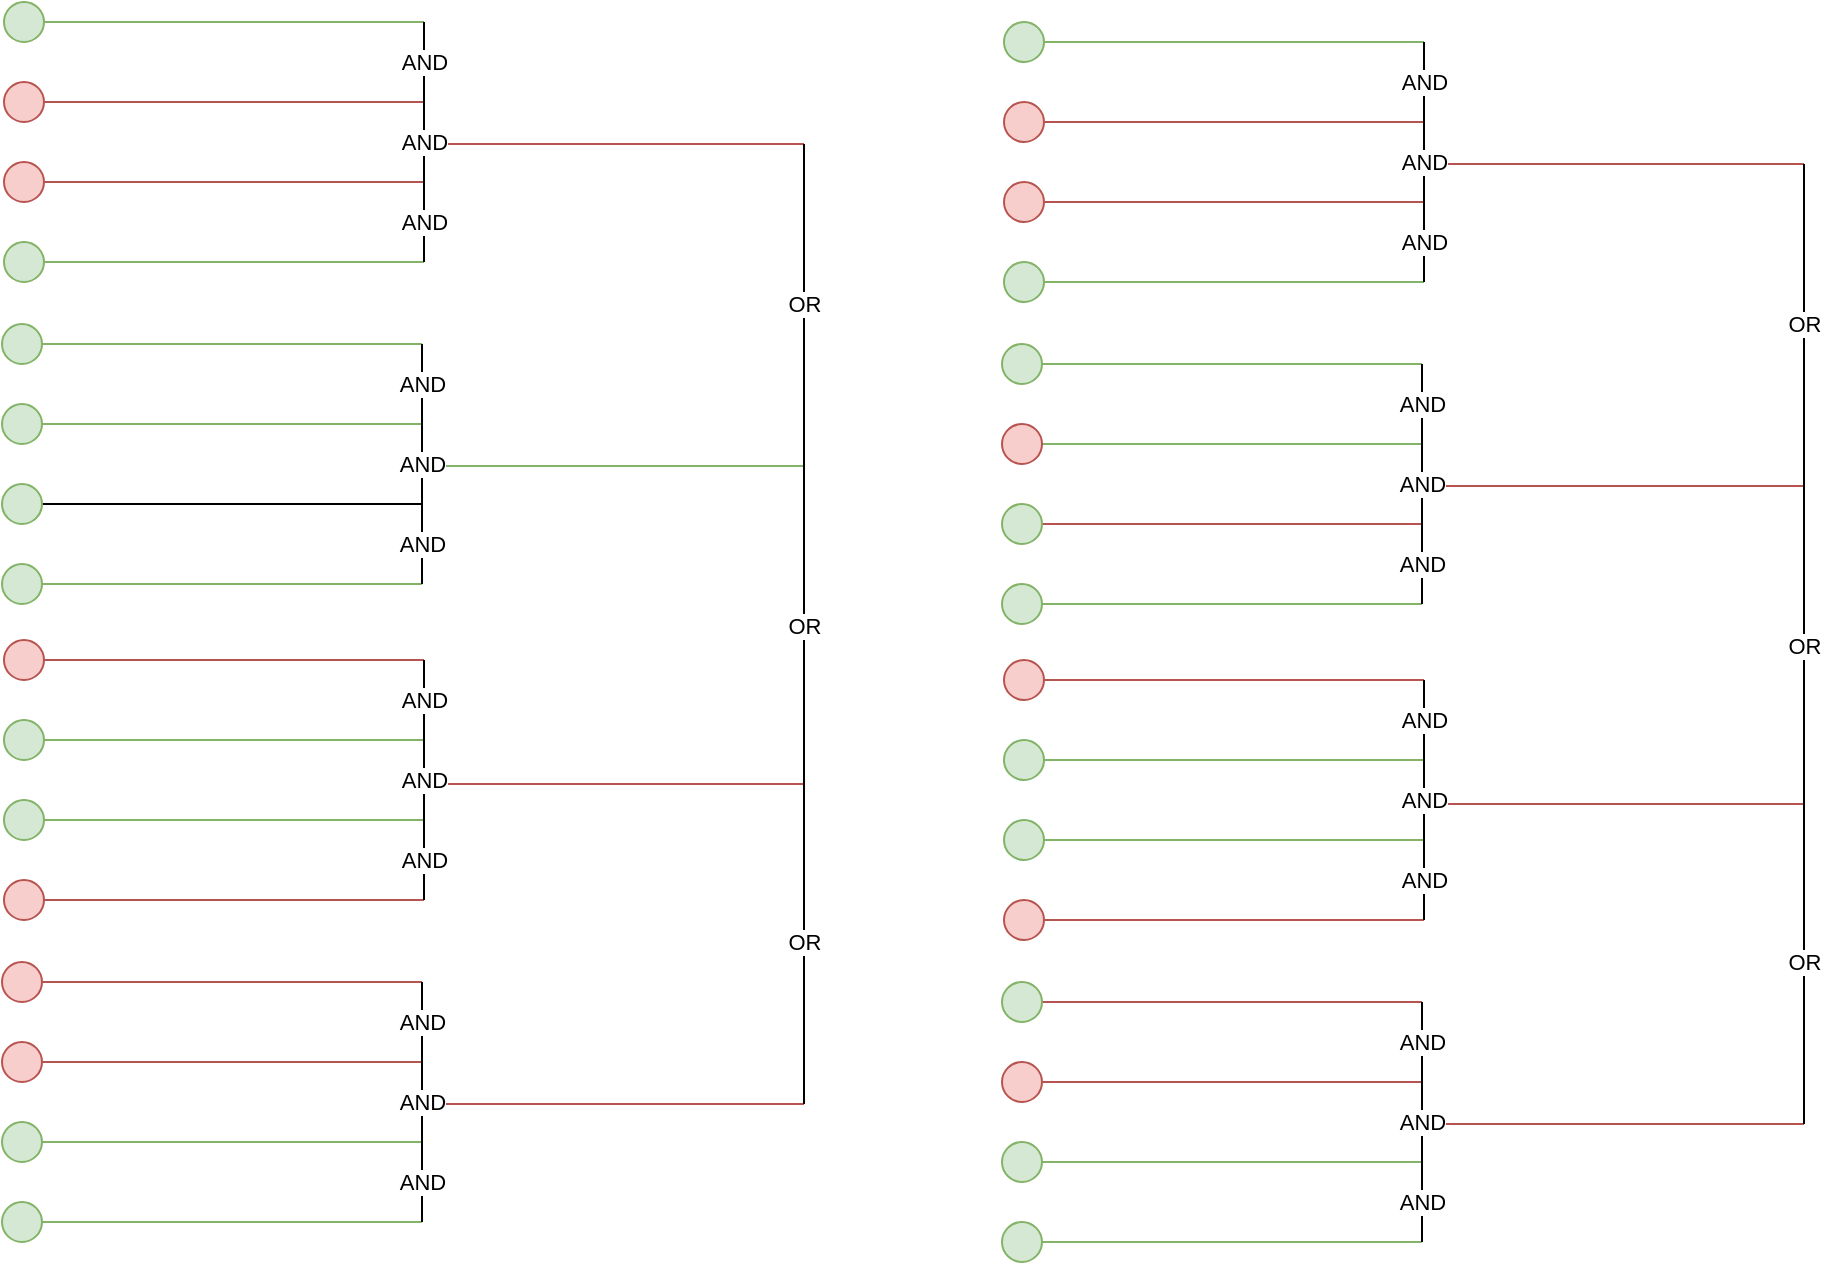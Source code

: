 <mxfile version="16.5.2" type="device"><diagram id="IUd0Wj_796nBPVMitYNa" name="Page-1"><mxGraphModel dx="1422" dy="752" grid="1" gridSize="10" guides="1" tooltips="1" connect="1" arrows="1" fold="1" page="1" pageScale="1" pageWidth="850" pageHeight="1100" math="0" shadow="0"><root><mxCell id="0"/><mxCell id="1" parent="0"/><mxCell id="V2nygSaLJGVMZvPIZArC-95" value="" style="endArrow=none;html=1;rounded=0;startArrow=none;exitX=1;exitY=0.5;exitDx=0;exitDy=0;strokeColor=#b85450;" edge="1" parent="1"><mxGeometry width="50" height="50" relative="1" as="geometry"><mxPoint x="360" y="661" as="sourcePoint"/><mxPoint x="551" y="661" as="targetPoint"/></mxGeometry></mxCell><mxCell id="V2nygSaLJGVMZvPIZArC-94" value="" style="endArrow=none;html=1;rounded=0;startArrow=none;exitX=1;exitY=0.5;exitDx=0;exitDy=0;strokeColor=#b85450;" edge="1" parent="1"><mxGeometry width="50" height="50" relative="1" as="geometry"><mxPoint x="361" y="501" as="sourcePoint"/><mxPoint x="551" y="501" as="targetPoint"/></mxGeometry></mxCell><mxCell id="V2nygSaLJGVMZvPIZArC-93" value="" style="endArrow=none;html=1;rounded=0;startArrow=none;exitX=1;exitY=0.5;exitDx=0;exitDy=0;fillColor=#d5e8d4;strokeColor=#82b366;" edge="1" parent="1"><mxGeometry width="50" height="50" relative="1" as="geometry"><mxPoint x="361" y="342" as="sourcePoint"/><mxPoint x="551" y="342" as="targetPoint"/></mxGeometry></mxCell><mxCell id="V2nygSaLJGVMZvPIZArC-92" value="" style="endArrow=none;html=1;rounded=0;startArrow=none;exitX=1;exitY=0.5;exitDx=0;exitDy=0;strokeColor=#b85450;" edge="1" parent="1"><mxGeometry width="50" height="50" relative="1" as="geometry"><mxPoint x="361" y="181" as="sourcePoint"/><mxPoint x="551" y="181" as="targetPoint"/></mxGeometry></mxCell><mxCell id="V2nygSaLJGVMZvPIZArC-36" value="" style="endArrow=none;html=1;rounded=0;startArrow=none;exitX=1;exitY=0.5;exitDx=0;exitDy=0;fillColor=#f8cecc;strokeColor=#b85450;" edge="1" parent="1" source="V2nygSaLJGVMZvPIZArC-37"><mxGeometry width="50" height="50" relative="1" as="geometry"><mxPoint x="300" y="605" as="sourcePoint"/><mxPoint x="360" y="600" as="targetPoint"/></mxGeometry></mxCell><mxCell id="V2nygSaLJGVMZvPIZArC-37" value="" style="ellipse;whiteSpace=wrap;html=1;aspect=fixed;fillColor=#f8cecc;strokeColor=#b85450;" vertex="1" parent="1"><mxGeometry x="150" y="590" width="20" height="20" as="geometry"/></mxCell><mxCell id="V2nygSaLJGVMZvPIZArC-38" value="" style="endArrow=none;html=1;rounded=0;startArrow=none;exitX=1;exitY=0.5;exitDx=0;exitDy=0;fillColor=#f8cecc;strokeColor=#b85450;" edge="1" parent="1" source="V2nygSaLJGVMZvPIZArC-39"><mxGeometry width="50" height="50" relative="1" as="geometry"><mxPoint x="300" y="645" as="sourcePoint"/><mxPoint x="360" y="640" as="targetPoint"/></mxGeometry></mxCell><mxCell id="V2nygSaLJGVMZvPIZArC-39" value="" style="ellipse;whiteSpace=wrap;html=1;aspect=fixed;fillColor=#f8cecc;strokeColor=#b85450;" vertex="1" parent="1"><mxGeometry x="150" y="630" width="20" height="20" as="geometry"/></mxCell><mxCell id="V2nygSaLJGVMZvPIZArC-40" value="" style="endArrow=none;html=1;rounded=0;startArrow=none;exitX=1;exitY=0.5;exitDx=0;exitDy=0;fillColor=#d5e8d4;strokeColor=#82b366;" edge="1" parent="1" source="V2nygSaLJGVMZvPIZArC-41"><mxGeometry width="50" height="50" relative="1" as="geometry"><mxPoint x="300" y="685" as="sourcePoint"/><mxPoint x="360" y="680" as="targetPoint"/></mxGeometry></mxCell><mxCell id="V2nygSaLJGVMZvPIZArC-41" value="" style="ellipse;whiteSpace=wrap;html=1;aspect=fixed;fillColor=#d5e8d4;strokeColor=#82b366;" vertex="1" parent="1"><mxGeometry x="150" y="670" width="20" height="20" as="geometry"/></mxCell><mxCell id="V2nygSaLJGVMZvPIZArC-42" value="" style="endArrow=none;html=1;rounded=0;startArrow=none;exitX=1;exitY=0.5;exitDx=0;exitDy=0;fillColor=#d5e8d4;strokeColor=#82b366;" edge="1" parent="1" source="V2nygSaLJGVMZvPIZArC-43"><mxGeometry width="50" height="50" relative="1" as="geometry"><mxPoint x="300" y="725" as="sourcePoint"/><mxPoint x="360" y="720" as="targetPoint"/></mxGeometry></mxCell><mxCell id="V2nygSaLJGVMZvPIZArC-43" value="" style="ellipse;whiteSpace=wrap;html=1;aspect=fixed;fillColor=#d5e8d4;strokeColor=#82b366;" vertex="1" parent="1"><mxGeometry x="150" y="710" width="20" height="20" as="geometry"/></mxCell><mxCell id="V2nygSaLJGVMZvPIZArC-51" value="" style="endArrow=none;html=1;rounded=0;" edge="1" parent="1"><mxGeometry width="50" height="50" relative="1" as="geometry"><mxPoint x="360" y="600" as="sourcePoint"/><mxPoint x="360" y="720" as="targetPoint"/></mxGeometry></mxCell><mxCell id="V2nygSaLJGVMZvPIZArC-52" value="AND" style="edgeLabel;html=1;align=center;verticalAlign=middle;resizable=0;points=[];" vertex="1" connectable="0" parent="V2nygSaLJGVMZvPIZArC-51"><mxGeometry x="-0.672" y="-3" relative="1" as="geometry"><mxPoint x="3" as="offset"/></mxGeometry></mxCell><mxCell id="V2nygSaLJGVMZvPIZArC-53" value="AND" style="edgeLabel;html=1;align=center;verticalAlign=middle;resizable=0;points=[];" vertex="1" connectable="0" parent="1"><mxGeometry x="360.0" y="660" as="geometry"/></mxCell><mxCell id="V2nygSaLJGVMZvPIZArC-54" value="AND" style="edgeLabel;html=1;align=center;verticalAlign=middle;resizable=0;points=[];" vertex="1" connectable="0" parent="1"><mxGeometry x="375.0" y="669" as="geometry"><mxPoint x="-15" y="31" as="offset"/></mxGeometry></mxCell><mxCell id="V2nygSaLJGVMZvPIZArC-55" value="" style="endArrow=none;html=1;rounded=0;startArrow=none;exitX=1;exitY=0.5;exitDx=0;exitDy=0;fillColor=#f8cecc;strokeColor=#b85450;" edge="1" parent="1" source="V2nygSaLJGVMZvPIZArC-56"><mxGeometry width="50" height="50" relative="1" as="geometry"><mxPoint x="301" y="444" as="sourcePoint"/><mxPoint x="361" y="439" as="targetPoint"/></mxGeometry></mxCell><mxCell id="V2nygSaLJGVMZvPIZArC-56" value="" style="ellipse;whiteSpace=wrap;html=1;aspect=fixed;fillColor=#f8cecc;strokeColor=#b85450;" vertex="1" parent="1"><mxGeometry x="151" y="429" width="20" height="20" as="geometry"/></mxCell><mxCell id="V2nygSaLJGVMZvPIZArC-57" value="" style="endArrow=none;html=1;rounded=0;startArrow=none;exitX=1;exitY=0.5;exitDx=0;exitDy=0;fillColor=#d5e8d4;strokeColor=#82b366;" edge="1" parent="1" source="V2nygSaLJGVMZvPIZArC-58"><mxGeometry width="50" height="50" relative="1" as="geometry"><mxPoint x="301" y="484" as="sourcePoint"/><mxPoint x="361" y="479" as="targetPoint"/></mxGeometry></mxCell><mxCell id="V2nygSaLJGVMZvPIZArC-58" value="" style="ellipse;whiteSpace=wrap;html=1;aspect=fixed;fillColor=#d5e8d4;strokeColor=#82b366;" vertex="1" parent="1"><mxGeometry x="151" y="469" width="20" height="20" as="geometry"/></mxCell><mxCell id="V2nygSaLJGVMZvPIZArC-59" value="" style="endArrow=none;html=1;rounded=0;startArrow=none;exitX=1;exitY=0.5;exitDx=0;exitDy=0;fillColor=#d5e8d4;strokeColor=#82b366;" edge="1" parent="1" source="V2nygSaLJGVMZvPIZArC-60"><mxGeometry width="50" height="50" relative="1" as="geometry"><mxPoint x="301" y="524" as="sourcePoint"/><mxPoint x="361" y="519" as="targetPoint"/></mxGeometry></mxCell><mxCell id="V2nygSaLJGVMZvPIZArC-60" value="" style="ellipse;whiteSpace=wrap;html=1;aspect=fixed;fillColor=#d5e8d4;strokeColor=#82b366;" vertex="1" parent="1"><mxGeometry x="151" y="509" width="20" height="20" as="geometry"/></mxCell><mxCell id="V2nygSaLJGVMZvPIZArC-61" value="" style="endArrow=none;html=1;rounded=0;startArrow=none;exitX=1;exitY=0.5;exitDx=0;exitDy=0;fillColor=#f8cecc;strokeColor=#b85450;" edge="1" parent="1" source="V2nygSaLJGVMZvPIZArC-62"><mxGeometry width="50" height="50" relative="1" as="geometry"><mxPoint x="301" y="564" as="sourcePoint"/><mxPoint x="361" y="559" as="targetPoint"/></mxGeometry></mxCell><mxCell id="V2nygSaLJGVMZvPIZArC-62" value="" style="ellipse;whiteSpace=wrap;html=1;aspect=fixed;fillColor=#f8cecc;strokeColor=#b85450;" vertex="1" parent="1"><mxGeometry x="151" y="549" width="20" height="20" as="geometry"/></mxCell><mxCell id="V2nygSaLJGVMZvPIZArC-63" value="" style="endArrow=none;html=1;rounded=0;" edge="1" parent="1"><mxGeometry width="50" height="50" relative="1" as="geometry"><mxPoint x="361" y="439" as="sourcePoint"/><mxPoint x="361" y="559" as="targetPoint"/></mxGeometry></mxCell><mxCell id="V2nygSaLJGVMZvPIZArC-64" value="AND" style="edgeLabel;html=1;align=center;verticalAlign=middle;resizable=0;points=[];" vertex="1" connectable="0" parent="V2nygSaLJGVMZvPIZArC-63"><mxGeometry x="-0.672" y="-3" relative="1" as="geometry"><mxPoint x="3" as="offset"/></mxGeometry></mxCell><mxCell id="V2nygSaLJGVMZvPIZArC-65" value="AND" style="edgeLabel;html=1;align=center;verticalAlign=middle;resizable=0;points=[];" vertex="1" connectable="0" parent="1"><mxGeometry x="361.0" y="499" as="geometry"/></mxCell><mxCell id="V2nygSaLJGVMZvPIZArC-66" value="AND" style="edgeLabel;html=1;align=center;verticalAlign=middle;resizable=0;points=[];" vertex="1" connectable="0" parent="1"><mxGeometry x="376.0" y="508" as="geometry"><mxPoint x="-15" y="31" as="offset"/></mxGeometry></mxCell><mxCell id="V2nygSaLJGVMZvPIZArC-67" value="" style="endArrow=none;html=1;rounded=0;startArrow=none;exitX=1;exitY=0.5;exitDx=0;exitDy=0;fillColor=#d5e8d4;strokeColor=#82b366;" edge="1" parent="1" source="V2nygSaLJGVMZvPIZArC-68"><mxGeometry width="50" height="50" relative="1" as="geometry"><mxPoint x="300" y="286" as="sourcePoint"/><mxPoint x="360" y="281" as="targetPoint"/></mxGeometry></mxCell><mxCell id="V2nygSaLJGVMZvPIZArC-68" value="" style="ellipse;whiteSpace=wrap;html=1;aspect=fixed;fillColor=#d5e8d4;strokeColor=#82b366;" vertex="1" parent="1"><mxGeometry x="150" y="271" width="20" height="20" as="geometry"/></mxCell><mxCell id="V2nygSaLJGVMZvPIZArC-69" value="" style="endArrow=none;html=1;rounded=0;startArrow=none;exitX=1;exitY=0.5;exitDx=0;exitDy=0;fillColor=#d5e8d4;strokeColor=#82b366;" edge="1" parent="1" source="V2nygSaLJGVMZvPIZArC-70"><mxGeometry width="50" height="50" relative="1" as="geometry"><mxPoint x="300" y="326" as="sourcePoint"/><mxPoint x="360" y="321" as="targetPoint"/></mxGeometry></mxCell><mxCell id="V2nygSaLJGVMZvPIZArC-70" value="" style="ellipse;whiteSpace=wrap;html=1;aspect=fixed;fillColor=#d5e8d4;strokeColor=#82b366;" vertex="1" parent="1"><mxGeometry x="150" y="311" width="20" height="20" as="geometry"/></mxCell><mxCell id="V2nygSaLJGVMZvPIZArC-71" value="" style="endArrow=none;html=1;rounded=0;startArrow=none;exitX=1;exitY=0.5;exitDx=0;exitDy=0;" edge="1" parent="1" source="V2nygSaLJGVMZvPIZArC-72"><mxGeometry width="50" height="50" relative="1" as="geometry"><mxPoint x="300" y="366" as="sourcePoint"/><mxPoint x="360" y="361" as="targetPoint"/></mxGeometry></mxCell><mxCell id="V2nygSaLJGVMZvPIZArC-72" value="" style="ellipse;whiteSpace=wrap;html=1;aspect=fixed;fillColor=#d5e8d4;strokeColor=#82b366;" vertex="1" parent="1"><mxGeometry x="150" y="351" width="20" height="20" as="geometry"/></mxCell><mxCell id="V2nygSaLJGVMZvPIZArC-73" value="" style="endArrow=none;html=1;rounded=0;startArrow=none;exitX=1;exitY=0.5;exitDx=0;exitDy=0;fillColor=#d5e8d4;strokeColor=#82b366;" edge="1" parent="1" source="V2nygSaLJGVMZvPIZArC-74"><mxGeometry width="50" height="50" relative="1" as="geometry"><mxPoint x="300" y="406" as="sourcePoint"/><mxPoint x="360" y="401" as="targetPoint"/></mxGeometry></mxCell><mxCell id="V2nygSaLJGVMZvPIZArC-74" value="" style="ellipse;whiteSpace=wrap;html=1;aspect=fixed;fillColor=#d5e8d4;strokeColor=#82b366;" vertex="1" parent="1"><mxGeometry x="150" y="391" width="20" height="20" as="geometry"/></mxCell><mxCell id="V2nygSaLJGVMZvPIZArC-75" value="" style="endArrow=none;html=1;rounded=0;" edge="1" parent="1"><mxGeometry width="50" height="50" relative="1" as="geometry"><mxPoint x="360" y="281" as="sourcePoint"/><mxPoint x="360" y="401" as="targetPoint"/></mxGeometry></mxCell><mxCell id="V2nygSaLJGVMZvPIZArC-76" value="AND" style="edgeLabel;html=1;align=center;verticalAlign=middle;resizable=0;points=[];" vertex="1" connectable="0" parent="V2nygSaLJGVMZvPIZArC-75"><mxGeometry x="-0.672" y="-3" relative="1" as="geometry"><mxPoint x="3" as="offset"/></mxGeometry></mxCell><mxCell id="V2nygSaLJGVMZvPIZArC-77" value="AND" style="edgeLabel;html=1;align=center;verticalAlign=middle;resizable=0;points=[];" vertex="1" connectable="0" parent="1"><mxGeometry x="360.0" y="341" as="geometry"/></mxCell><mxCell id="V2nygSaLJGVMZvPIZArC-78" value="AND" style="edgeLabel;html=1;align=center;verticalAlign=middle;resizable=0;points=[];" vertex="1" connectable="0" parent="1"><mxGeometry x="375.0" y="350" as="geometry"><mxPoint x="-15" y="31" as="offset"/></mxGeometry></mxCell><mxCell id="V2nygSaLJGVMZvPIZArC-79" value="" style="endArrow=none;html=1;rounded=0;startArrow=none;exitX=1;exitY=0.5;exitDx=0;exitDy=0;fillColor=#d5e8d4;strokeColor=#82b366;" edge="1" parent="1" source="V2nygSaLJGVMZvPIZArC-80"><mxGeometry width="50" height="50" relative="1" as="geometry"><mxPoint x="301" y="125" as="sourcePoint"/><mxPoint x="361" y="120" as="targetPoint"/></mxGeometry></mxCell><mxCell id="V2nygSaLJGVMZvPIZArC-80" value="" style="ellipse;whiteSpace=wrap;html=1;aspect=fixed;fillColor=#d5e8d4;strokeColor=#82b366;" vertex="1" parent="1"><mxGeometry x="151" y="110" width="20" height="20" as="geometry"/></mxCell><mxCell id="V2nygSaLJGVMZvPIZArC-81" value="" style="endArrow=none;html=1;rounded=0;startArrow=none;exitX=1;exitY=0.5;exitDx=0;exitDy=0;fillColor=#f8cecc;strokeColor=#b85450;" edge="1" parent="1" source="V2nygSaLJGVMZvPIZArC-82"><mxGeometry width="50" height="50" relative="1" as="geometry"><mxPoint x="301" y="165" as="sourcePoint"/><mxPoint x="361" y="160" as="targetPoint"/></mxGeometry></mxCell><mxCell id="V2nygSaLJGVMZvPIZArC-82" value="" style="ellipse;whiteSpace=wrap;html=1;aspect=fixed;fillColor=#f8cecc;strokeColor=#b85450;" vertex="1" parent="1"><mxGeometry x="151" y="150" width="20" height="20" as="geometry"/></mxCell><mxCell id="V2nygSaLJGVMZvPIZArC-83" value="" style="endArrow=none;html=1;rounded=0;startArrow=none;exitX=1;exitY=0.5;exitDx=0;exitDy=0;fillColor=#f8cecc;strokeColor=#b85450;" edge="1" parent="1" source="V2nygSaLJGVMZvPIZArC-84"><mxGeometry width="50" height="50" relative="1" as="geometry"><mxPoint x="301" y="205" as="sourcePoint"/><mxPoint x="361" y="200" as="targetPoint"/></mxGeometry></mxCell><mxCell id="V2nygSaLJGVMZvPIZArC-84" value="" style="ellipse;whiteSpace=wrap;html=1;aspect=fixed;fillColor=#f8cecc;strokeColor=#b85450;" vertex="1" parent="1"><mxGeometry x="151" y="190" width="20" height="20" as="geometry"/></mxCell><mxCell id="V2nygSaLJGVMZvPIZArC-85" value="" style="endArrow=none;html=1;rounded=0;startArrow=none;exitX=1;exitY=0.5;exitDx=0;exitDy=0;fillColor=#d5e8d4;strokeColor=#82b366;" edge="1" parent="1" source="V2nygSaLJGVMZvPIZArC-86"><mxGeometry width="50" height="50" relative="1" as="geometry"><mxPoint x="301" y="245" as="sourcePoint"/><mxPoint x="361" y="240" as="targetPoint"/></mxGeometry></mxCell><mxCell id="V2nygSaLJGVMZvPIZArC-86" value="" style="ellipse;whiteSpace=wrap;html=1;aspect=fixed;fillColor=#d5e8d4;strokeColor=#82b366;" vertex="1" parent="1"><mxGeometry x="151" y="230" width="20" height="20" as="geometry"/></mxCell><mxCell id="V2nygSaLJGVMZvPIZArC-87" value="" style="endArrow=none;html=1;rounded=0;" edge="1" parent="1"><mxGeometry width="50" height="50" relative="1" as="geometry"><mxPoint x="361" y="120" as="sourcePoint"/><mxPoint x="361" y="240" as="targetPoint"/></mxGeometry></mxCell><mxCell id="V2nygSaLJGVMZvPIZArC-88" value="AND" style="edgeLabel;html=1;align=center;verticalAlign=middle;resizable=0;points=[];" vertex="1" connectable="0" parent="V2nygSaLJGVMZvPIZArC-87"><mxGeometry x="-0.672" y="-3" relative="1" as="geometry"><mxPoint x="3" as="offset"/></mxGeometry></mxCell><mxCell id="V2nygSaLJGVMZvPIZArC-89" value="AND" style="edgeLabel;html=1;align=center;verticalAlign=middle;resizable=0;points=[];" vertex="1" connectable="0" parent="1"><mxGeometry x="361.0" y="180" as="geometry"/></mxCell><mxCell id="V2nygSaLJGVMZvPIZArC-90" value="AND" style="edgeLabel;html=1;align=center;verticalAlign=middle;resizable=0;points=[];" vertex="1" connectable="0" parent="1"><mxGeometry x="376.0" y="189" as="geometry"><mxPoint x="-15" y="31" as="offset"/></mxGeometry></mxCell><mxCell id="V2nygSaLJGVMZvPIZArC-96" value="" style="endArrow=none;html=1;rounded=0;startArrow=none;" edge="1" parent="1"><mxGeometry width="50" height="50" relative="1" as="geometry"><mxPoint x="551" y="500" as="sourcePoint"/><mxPoint x="551" y="661" as="targetPoint"/></mxGeometry></mxCell><mxCell id="V2nygSaLJGVMZvPIZArC-97" value="" style="endArrow=none;html=1;rounded=0;startArrow=none;" edge="1" parent="1"><mxGeometry width="50" height="50" relative="1" as="geometry"><mxPoint x="551" y="341" as="sourcePoint"/><mxPoint x="551" y="501" as="targetPoint"/></mxGeometry></mxCell><mxCell id="V2nygSaLJGVMZvPIZArC-98" value="" style="endArrow=none;html=1;rounded=0;startArrow=none;" edge="1" parent="1"><mxGeometry width="50" height="50" relative="1" as="geometry"><mxPoint x="551" y="181" as="sourcePoint"/><mxPoint x="551" y="341" as="targetPoint"/></mxGeometry></mxCell><mxCell id="V2nygSaLJGVMZvPIZArC-100" value="OR" style="edgeLabel;html=1;align=center;verticalAlign=middle;resizable=0;points=[];" vertex="1" connectable="0" parent="1"><mxGeometry x="566.0" y="230" as="geometry"><mxPoint x="-15" y="31" as="offset"/></mxGeometry></mxCell><mxCell id="V2nygSaLJGVMZvPIZArC-101" value="OR" style="edgeLabel;html=1;align=center;verticalAlign=middle;resizable=0;points=[];" vertex="1" connectable="0" parent="1"><mxGeometry x="566.0" y="391" as="geometry"><mxPoint x="-15" y="31" as="offset"/></mxGeometry></mxCell><mxCell id="V2nygSaLJGVMZvPIZArC-102" value="OR" style="edgeLabel;html=1;align=center;verticalAlign=middle;resizable=0;points=[];" vertex="1" connectable="0" parent="1"><mxGeometry x="566.0" y="549" as="geometry"><mxPoint x="-15" y="31" as="offset"/></mxGeometry></mxCell><mxCell id="V2nygSaLJGVMZvPIZArC-104" value="" style="endArrow=none;html=1;rounded=0;startArrow=none;exitX=1;exitY=0.5;exitDx=0;exitDy=0;strokeColor=#b85450;" edge="1" parent="1"><mxGeometry width="50" height="50" relative="1" as="geometry"><mxPoint x="860" y="671" as="sourcePoint"/><mxPoint x="1051" y="671" as="targetPoint"/></mxGeometry></mxCell><mxCell id="V2nygSaLJGVMZvPIZArC-105" value="" style="endArrow=none;html=1;rounded=0;startArrow=none;exitX=1;exitY=0.5;exitDx=0;exitDy=0;strokeColor=#b85450;" edge="1" parent="1"><mxGeometry width="50" height="50" relative="1" as="geometry"><mxPoint x="861" y="511" as="sourcePoint"/><mxPoint x="1051" y="511" as="targetPoint"/></mxGeometry></mxCell><mxCell id="V2nygSaLJGVMZvPIZArC-106" value="" style="endArrow=none;html=1;rounded=0;startArrow=none;exitX=1;exitY=0.5;exitDx=0;exitDy=0;fillColor=#f8cecc;strokeColor=#b85450;" edge="1" parent="1"><mxGeometry width="50" height="50" relative="1" as="geometry"><mxPoint x="861" y="352" as="sourcePoint"/><mxPoint x="1051" y="352" as="targetPoint"/></mxGeometry></mxCell><mxCell id="V2nygSaLJGVMZvPIZArC-107" value="" style="endArrow=none;html=1;rounded=0;startArrow=none;exitX=1;exitY=0.5;exitDx=0;exitDy=0;strokeColor=#b85450;" edge="1" parent="1"><mxGeometry width="50" height="50" relative="1" as="geometry"><mxPoint x="861" y="191" as="sourcePoint"/><mxPoint x="1051" y="191" as="targetPoint"/></mxGeometry></mxCell><mxCell id="V2nygSaLJGVMZvPIZArC-108" value="" style="endArrow=none;html=1;rounded=0;startArrow=none;exitX=1;exitY=0.5;exitDx=0;exitDy=0;fillColor=#f8cecc;strokeColor=#b85450;" edge="1" parent="1" source="V2nygSaLJGVMZvPIZArC-109"><mxGeometry width="50" height="50" relative="1" as="geometry"><mxPoint x="800" y="615" as="sourcePoint"/><mxPoint x="860" y="610" as="targetPoint"/></mxGeometry></mxCell><mxCell id="V2nygSaLJGVMZvPIZArC-109" value="" style="ellipse;whiteSpace=wrap;html=1;aspect=fixed;fillColor=#d5e8d4;strokeColor=#82b366;" vertex="1" parent="1"><mxGeometry x="650" y="600" width="20" height="20" as="geometry"/></mxCell><mxCell id="V2nygSaLJGVMZvPIZArC-110" value="" style="endArrow=none;html=1;rounded=0;startArrow=none;exitX=1;exitY=0.5;exitDx=0;exitDy=0;fillColor=#f8cecc;strokeColor=#b85450;" edge="1" parent="1" source="V2nygSaLJGVMZvPIZArC-111"><mxGeometry width="50" height="50" relative="1" as="geometry"><mxPoint x="800" y="655" as="sourcePoint"/><mxPoint x="860" y="650" as="targetPoint"/></mxGeometry></mxCell><mxCell id="V2nygSaLJGVMZvPIZArC-111" value="" style="ellipse;whiteSpace=wrap;html=1;aspect=fixed;fillColor=#f8cecc;strokeColor=#b85450;" vertex="1" parent="1"><mxGeometry x="650" y="640" width="20" height="20" as="geometry"/></mxCell><mxCell id="V2nygSaLJGVMZvPIZArC-112" value="" style="endArrow=none;html=1;rounded=0;startArrow=none;exitX=1;exitY=0.5;exitDx=0;exitDy=0;fillColor=#d5e8d4;strokeColor=#82b366;" edge="1" parent="1" source="V2nygSaLJGVMZvPIZArC-113"><mxGeometry width="50" height="50" relative="1" as="geometry"><mxPoint x="800" y="695" as="sourcePoint"/><mxPoint x="860" y="690" as="targetPoint"/></mxGeometry></mxCell><mxCell id="V2nygSaLJGVMZvPIZArC-113" value="" style="ellipse;whiteSpace=wrap;html=1;aspect=fixed;fillColor=#d5e8d4;strokeColor=#82b366;" vertex="1" parent="1"><mxGeometry x="650" y="680" width="20" height="20" as="geometry"/></mxCell><mxCell id="V2nygSaLJGVMZvPIZArC-114" value="" style="endArrow=none;html=1;rounded=0;startArrow=none;exitX=1;exitY=0.5;exitDx=0;exitDy=0;fillColor=#d5e8d4;strokeColor=#82b366;" edge="1" parent="1" source="V2nygSaLJGVMZvPIZArC-115"><mxGeometry width="50" height="50" relative="1" as="geometry"><mxPoint x="800" y="735" as="sourcePoint"/><mxPoint x="860" y="730" as="targetPoint"/></mxGeometry></mxCell><mxCell id="V2nygSaLJGVMZvPIZArC-115" value="" style="ellipse;whiteSpace=wrap;html=1;aspect=fixed;fillColor=#d5e8d4;strokeColor=#82b366;" vertex="1" parent="1"><mxGeometry x="650" y="720" width="20" height="20" as="geometry"/></mxCell><mxCell id="V2nygSaLJGVMZvPIZArC-116" value="" style="endArrow=none;html=1;rounded=0;" edge="1" parent="1"><mxGeometry width="50" height="50" relative="1" as="geometry"><mxPoint x="860" y="610" as="sourcePoint"/><mxPoint x="860" y="730" as="targetPoint"/></mxGeometry></mxCell><mxCell id="V2nygSaLJGVMZvPIZArC-117" value="AND" style="edgeLabel;html=1;align=center;verticalAlign=middle;resizable=0;points=[];" vertex="1" connectable="0" parent="V2nygSaLJGVMZvPIZArC-116"><mxGeometry x="-0.672" y="-3" relative="1" as="geometry"><mxPoint x="3" as="offset"/></mxGeometry></mxCell><mxCell id="V2nygSaLJGVMZvPIZArC-118" value="AND" style="edgeLabel;html=1;align=center;verticalAlign=middle;resizable=0;points=[];" vertex="1" connectable="0" parent="1"><mxGeometry x="860.0" y="670" as="geometry"/></mxCell><mxCell id="V2nygSaLJGVMZvPIZArC-119" value="AND" style="edgeLabel;html=1;align=center;verticalAlign=middle;resizable=0;points=[];" vertex="1" connectable="0" parent="1"><mxGeometry x="875.0" y="679" as="geometry"><mxPoint x="-15" y="31" as="offset"/></mxGeometry></mxCell><mxCell id="V2nygSaLJGVMZvPIZArC-120" value="" style="endArrow=none;html=1;rounded=0;startArrow=none;exitX=1;exitY=0.5;exitDx=0;exitDy=0;fillColor=#f8cecc;strokeColor=#b85450;" edge="1" parent="1" source="V2nygSaLJGVMZvPIZArC-121"><mxGeometry width="50" height="50" relative="1" as="geometry"><mxPoint x="801" y="454" as="sourcePoint"/><mxPoint x="861" y="449" as="targetPoint"/></mxGeometry></mxCell><mxCell id="V2nygSaLJGVMZvPIZArC-121" value="" style="ellipse;whiteSpace=wrap;html=1;aspect=fixed;fillColor=#f8cecc;strokeColor=#b85450;" vertex="1" parent="1"><mxGeometry x="651" y="439" width="20" height="20" as="geometry"/></mxCell><mxCell id="V2nygSaLJGVMZvPIZArC-122" value="" style="endArrow=none;html=1;rounded=0;startArrow=none;exitX=1;exitY=0.5;exitDx=0;exitDy=0;fillColor=#d5e8d4;strokeColor=#82b366;" edge="1" parent="1" source="V2nygSaLJGVMZvPIZArC-123"><mxGeometry width="50" height="50" relative="1" as="geometry"><mxPoint x="801" y="494" as="sourcePoint"/><mxPoint x="861" y="489" as="targetPoint"/></mxGeometry></mxCell><mxCell id="V2nygSaLJGVMZvPIZArC-123" value="" style="ellipse;whiteSpace=wrap;html=1;aspect=fixed;fillColor=#d5e8d4;strokeColor=#82b366;" vertex="1" parent="1"><mxGeometry x="651" y="479" width="20" height="20" as="geometry"/></mxCell><mxCell id="V2nygSaLJGVMZvPIZArC-124" value="" style="endArrow=none;html=1;rounded=0;startArrow=none;exitX=1;exitY=0.5;exitDx=0;exitDy=0;fillColor=#d5e8d4;strokeColor=#82b366;" edge="1" parent="1" source="V2nygSaLJGVMZvPIZArC-125"><mxGeometry width="50" height="50" relative="1" as="geometry"><mxPoint x="801" y="534" as="sourcePoint"/><mxPoint x="861" y="529" as="targetPoint"/></mxGeometry></mxCell><mxCell id="V2nygSaLJGVMZvPIZArC-125" value="" style="ellipse;whiteSpace=wrap;html=1;aspect=fixed;fillColor=#d5e8d4;strokeColor=#82b366;" vertex="1" parent="1"><mxGeometry x="651" y="519" width="20" height="20" as="geometry"/></mxCell><mxCell id="V2nygSaLJGVMZvPIZArC-126" value="" style="endArrow=none;html=1;rounded=0;startArrow=none;exitX=1;exitY=0.5;exitDx=0;exitDy=0;fillColor=#f8cecc;strokeColor=#b85450;" edge="1" parent="1" source="V2nygSaLJGVMZvPIZArC-127"><mxGeometry width="50" height="50" relative="1" as="geometry"><mxPoint x="801" y="574" as="sourcePoint"/><mxPoint x="861" y="569" as="targetPoint"/></mxGeometry></mxCell><mxCell id="V2nygSaLJGVMZvPIZArC-127" value="" style="ellipse;whiteSpace=wrap;html=1;aspect=fixed;fillColor=#f8cecc;strokeColor=#b85450;" vertex="1" parent="1"><mxGeometry x="651" y="559" width="20" height="20" as="geometry"/></mxCell><mxCell id="V2nygSaLJGVMZvPIZArC-128" value="" style="endArrow=none;html=1;rounded=0;" edge="1" parent="1"><mxGeometry width="50" height="50" relative="1" as="geometry"><mxPoint x="861" y="449" as="sourcePoint"/><mxPoint x="861" y="569" as="targetPoint"/></mxGeometry></mxCell><mxCell id="V2nygSaLJGVMZvPIZArC-129" value="AND" style="edgeLabel;html=1;align=center;verticalAlign=middle;resizable=0;points=[];" vertex="1" connectable="0" parent="V2nygSaLJGVMZvPIZArC-128"><mxGeometry x="-0.672" y="-3" relative="1" as="geometry"><mxPoint x="3" as="offset"/></mxGeometry></mxCell><mxCell id="V2nygSaLJGVMZvPIZArC-130" value="AND" style="edgeLabel;html=1;align=center;verticalAlign=middle;resizable=0;points=[];" vertex="1" connectable="0" parent="1"><mxGeometry x="861.0" y="509" as="geometry"/></mxCell><mxCell id="V2nygSaLJGVMZvPIZArC-131" value="AND" style="edgeLabel;html=1;align=center;verticalAlign=middle;resizable=0;points=[];" vertex="1" connectable="0" parent="1"><mxGeometry x="876.0" y="518" as="geometry"><mxPoint x="-15" y="31" as="offset"/></mxGeometry></mxCell><mxCell id="V2nygSaLJGVMZvPIZArC-132" value="" style="endArrow=none;html=1;rounded=0;startArrow=none;exitX=1;exitY=0.5;exitDx=0;exitDy=0;fillColor=#d5e8d4;strokeColor=#82b366;" edge="1" parent="1" source="V2nygSaLJGVMZvPIZArC-133"><mxGeometry width="50" height="50" relative="1" as="geometry"><mxPoint x="800" y="296" as="sourcePoint"/><mxPoint x="860" y="291" as="targetPoint"/></mxGeometry></mxCell><mxCell id="V2nygSaLJGVMZvPIZArC-133" value="" style="ellipse;whiteSpace=wrap;html=1;aspect=fixed;fillColor=#d5e8d4;strokeColor=#82b366;" vertex="1" parent="1"><mxGeometry x="650" y="281" width="20" height="20" as="geometry"/></mxCell><mxCell id="V2nygSaLJGVMZvPIZArC-134" value="" style="endArrow=none;html=1;rounded=0;startArrow=none;exitX=1;exitY=0.5;exitDx=0;exitDy=0;fillColor=#d5e8d4;strokeColor=#82b366;" edge="1" parent="1" source="V2nygSaLJGVMZvPIZArC-135"><mxGeometry width="50" height="50" relative="1" as="geometry"><mxPoint x="800" y="336" as="sourcePoint"/><mxPoint x="860" y="331" as="targetPoint"/></mxGeometry></mxCell><mxCell id="V2nygSaLJGVMZvPIZArC-135" value="" style="ellipse;whiteSpace=wrap;html=1;aspect=fixed;fillColor=#f8cecc;strokeColor=#b85450;" vertex="1" parent="1"><mxGeometry x="650" y="321" width="20" height="20" as="geometry"/></mxCell><mxCell id="V2nygSaLJGVMZvPIZArC-136" value="" style="endArrow=none;html=1;rounded=0;startArrow=none;exitX=1;exitY=0.5;exitDx=0;exitDy=0;fillColor=#f8cecc;strokeColor=#b85450;" edge="1" parent="1" source="V2nygSaLJGVMZvPIZArC-137"><mxGeometry width="50" height="50" relative="1" as="geometry"><mxPoint x="800" y="376" as="sourcePoint"/><mxPoint x="860" y="371" as="targetPoint"/></mxGeometry></mxCell><mxCell id="V2nygSaLJGVMZvPIZArC-137" value="" style="ellipse;whiteSpace=wrap;html=1;aspect=fixed;fillColor=#d5e8d4;strokeColor=#82b366;" vertex="1" parent="1"><mxGeometry x="650" y="361" width="20" height="20" as="geometry"/></mxCell><mxCell id="V2nygSaLJGVMZvPIZArC-138" value="" style="endArrow=none;html=1;rounded=0;startArrow=none;exitX=1;exitY=0.5;exitDx=0;exitDy=0;fillColor=#d5e8d4;strokeColor=#82b366;" edge="1" parent="1" source="V2nygSaLJGVMZvPIZArC-139"><mxGeometry width="50" height="50" relative="1" as="geometry"><mxPoint x="800" y="416" as="sourcePoint"/><mxPoint x="860" y="411" as="targetPoint"/></mxGeometry></mxCell><mxCell id="V2nygSaLJGVMZvPIZArC-139" value="" style="ellipse;whiteSpace=wrap;html=1;aspect=fixed;fillColor=#d5e8d4;strokeColor=#82b366;" vertex="1" parent="1"><mxGeometry x="650" y="401" width="20" height="20" as="geometry"/></mxCell><mxCell id="V2nygSaLJGVMZvPIZArC-140" value="" style="endArrow=none;html=1;rounded=0;" edge="1" parent="1"><mxGeometry width="50" height="50" relative="1" as="geometry"><mxPoint x="860" y="291" as="sourcePoint"/><mxPoint x="860" y="411" as="targetPoint"/></mxGeometry></mxCell><mxCell id="V2nygSaLJGVMZvPIZArC-141" value="AND" style="edgeLabel;html=1;align=center;verticalAlign=middle;resizable=0;points=[];" vertex="1" connectable="0" parent="V2nygSaLJGVMZvPIZArC-140"><mxGeometry x="-0.672" y="-3" relative="1" as="geometry"><mxPoint x="3" as="offset"/></mxGeometry></mxCell><mxCell id="V2nygSaLJGVMZvPIZArC-142" value="AND" style="edgeLabel;html=1;align=center;verticalAlign=middle;resizable=0;points=[];" vertex="1" connectable="0" parent="1"><mxGeometry x="860.0" y="351" as="geometry"/></mxCell><mxCell id="V2nygSaLJGVMZvPIZArC-143" value="AND" style="edgeLabel;html=1;align=center;verticalAlign=middle;resizable=0;points=[];" vertex="1" connectable="0" parent="1"><mxGeometry x="875.0" y="360" as="geometry"><mxPoint x="-15" y="31" as="offset"/></mxGeometry></mxCell><mxCell id="V2nygSaLJGVMZvPIZArC-144" value="" style="endArrow=none;html=1;rounded=0;startArrow=none;exitX=1;exitY=0.5;exitDx=0;exitDy=0;fillColor=#d5e8d4;strokeColor=#82b366;" edge="1" parent="1" source="V2nygSaLJGVMZvPIZArC-145"><mxGeometry width="50" height="50" relative="1" as="geometry"><mxPoint x="801" y="135" as="sourcePoint"/><mxPoint x="861" y="130" as="targetPoint"/></mxGeometry></mxCell><mxCell id="V2nygSaLJGVMZvPIZArC-145" value="" style="ellipse;whiteSpace=wrap;html=1;aspect=fixed;fillColor=#d5e8d4;strokeColor=#82b366;" vertex="1" parent="1"><mxGeometry x="651" y="120" width="20" height="20" as="geometry"/></mxCell><mxCell id="V2nygSaLJGVMZvPIZArC-146" value="" style="endArrow=none;html=1;rounded=0;startArrow=none;exitX=1;exitY=0.5;exitDx=0;exitDy=0;fillColor=#f8cecc;strokeColor=#b85450;" edge="1" parent="1" source="V2nygSaLJGVMZvPIZArC-147"><mxGeometry width="50" height="50" relative="1" as="geometry"><mxPoint x="801" y="175" as="sourcePoint"/><mxPoint x="861" y="170" as="targetPoint"/></mxGeometry></mxCell><mxCell id="V2nygSaLJGVMZvPIZArC-147" value="" style="ellipse;whiteSpace=wrap;html=1;aspect=fixed;fillColor=#f8cecc;strokeColor=#b85450;" vertex="1" parent="1"><mxGeometry x="651" y="160" width="20" height="20" as="geometry"/></mxCell><mxCell id="V2nygSaLJGVMZvPIZArC-148" value="" style="endArrow=none;html=1;rounded=0;startArrow=none;exitX=1;exitY=0.5;exitDx=0;exitDy=0;fillColor=#f8cecc;strokeColor=#b85450;" edge="1" parent="1" source="V2nygSaLJGVMZvPIZArC-149"><mxGeometry width="50" height="50" relative="1" as="geometry"><mxPoint x="801" y="215" as="sourcePoint"/><mxPoint x="861" y="210" as="targetPoint"/></mxGeometry></mxCell><mxCell id="V2nygSaLJGVMZvPIZArC-149" value="" style="ellipse;whiteSpace=wrap;html=1;aspect=fixed;fillColor=#f8cecc;strokeColor=#b85450;" vertex="1" parent="1"><mxGeometry x="651" y="200" width="20" height="20" as="geometry"/></mxCell><mxCell id="V2nygSaLJGVMZvPIZArC-150" value="" style="endArrow=none;html=1;rounded=0;startArrow=none;exitX=1;exitY=0.5;exitDx=0;exitDy=0;fillColor=#d5e8d4;strokeColor=#82b366;" edge="1" parent="1" source="V2nygSaLJGVMZvPIZArC-151"><mxGeometry width="50" height="50" relative="1" as="geometry"><mxPoint x="801" y="255" as="sourcePoint"/><mxPoint x="861" y="250" as="targetPoint"/></mxGeometry></mxCell><mxCell id="V2nygSaLJGVMZvPIZArC-151" value="" style="ellipse;whiteSpace=wrap;html=1;aspect=fixed;fillColor=#d5e8d4;strokeColor=#82b366;" vertex="1" parent="1"><mxGeometry x="651" y="240" width="20" height="20" as="geometry"/></mxCell><mxCell id="V2nygSaLJGVMZvPIZArC-152" value="" style="endArrow=none;html=1;rounded=0;" edge="1" parent="1"><mxGeometry width="50" height="50" relative="1" as="geometry"><mxPoint x="861" y="130" as="sourcePoint"/><mxPoint x="861" y="250" as="targetPoint"/></mxGeometry></mxCell><mxCell id="V2nygSaLJGVMZvPIZArC-153" value="AND" style="edgeLabel;html=1;align=center;verticalAlign=middle;resizable=0;points=[];" vertex="1" connectable="0" parent="V2nygSaLJGVMZvPIZArC-152"><mxGeometry x="-0.672" y="-3" relative="1" as="geometry"><mxPoint x="3" as="offset"/></mxGeometry></mxCell><mxCell id="V2nygSaLJGVMZvPIZArC-154" value="AND" style="edgeLabel;html=1;align=center;verticalAlign=middle;resizable=0;points=[];" vertex="1" connectable="0" parent="1"><mxGeometry x="861.0" y="190" as="geometry"/></mxCell><mxCell id="V2nygSaLJGVMZvPIZArC-155" value="AND" style="edgeLabel;html=1;align=center;verticalAlign=middle;resizable=0;points=[];" vertex="1" connectable="0" parent="1"><mxGeometry x="876.0" y="199" as="geometry"><mxPoint x="-15" y="31" as="offset"/></mxGeometry></mxCell><mxCell id="V2nygSaLJGVMZvPIZArC-156" value="" style="endArrow=none;html=1;rounded=0;startArrow=none;" edge="1" parent="1"><mxGeometry width="50" height="50" relative="1" as="geometry"><mxPoint x="1051" y="510" as="sourcePoint"/><mxPoint x="1051" y="671" as="targetPoint"/></mxGeometry></mxCell><mxCell id="V2nygSaLJGVMZvPIZArC-157" value="" style="endArrow=none;html=1;rounded=0;startArrow=none;" edge="1" parent="1"><mxGeometry width="50" height="50" relative="1" as="geometry"><mxPoint x="1051" y="351" as="sourcePoint"/><mxPoint x="1051" y="511" as="targetPoint"/></mxGeometry></mxCell><mxCell id="V2nygSaLJGVMZvPIZArC-158" value="" style="endArrow=none;html=1;rounded=0;startArrow=none;" edge="1" parent="1"><mxGeometry width="50" height="50" relative="1" as="geometry"><mxPoint x="1051" y="191" as="sourcePoint"/><mxPoint x="1051" y="351" as="targetPoint"/></mxGeometry></mxCell><mxCell id="V2nygSaLJGVMZvPIZArC-159" value="OR" style="edgeLabel;html=1;align=center;verticalAlign=middle;resizable=0;points=[];" vertex="1" connectable="0" parent="1"><mxGeometry x="1066.0" y="240" as="geometry"><mxPoint x="-15" y="31" as="offset"/></mxGeometry></mxCell><mxCell id="V2nygSaLJGVMZvPIZArC-160" value="OR" style="edgeLabel;html=1;align=center;verticalAlign=middle;resizable=0;points=[];" vertex="1" connectable="0" parent="1"><mxGeometry x="1066.0" y="401" as="geometry"><mxPoint x="-15" y="31" as="offset"/></mxGeometry></mxCell><mxCell id="V2nygSaLJGVMZvPIZArC-161" value="OR" style="edgeLabel;html=1;align=center;verticalAlign=middle;resizable=0;points=[];" vertex="1" connectable="0" parent="1"><mxGeometry x="1066.0" y="559" as="geometry"><mxPoint x="-15" y="31" as="offset"/></mxGeometry></mxCell></root></mxGraphModel></diagram></mxfile>